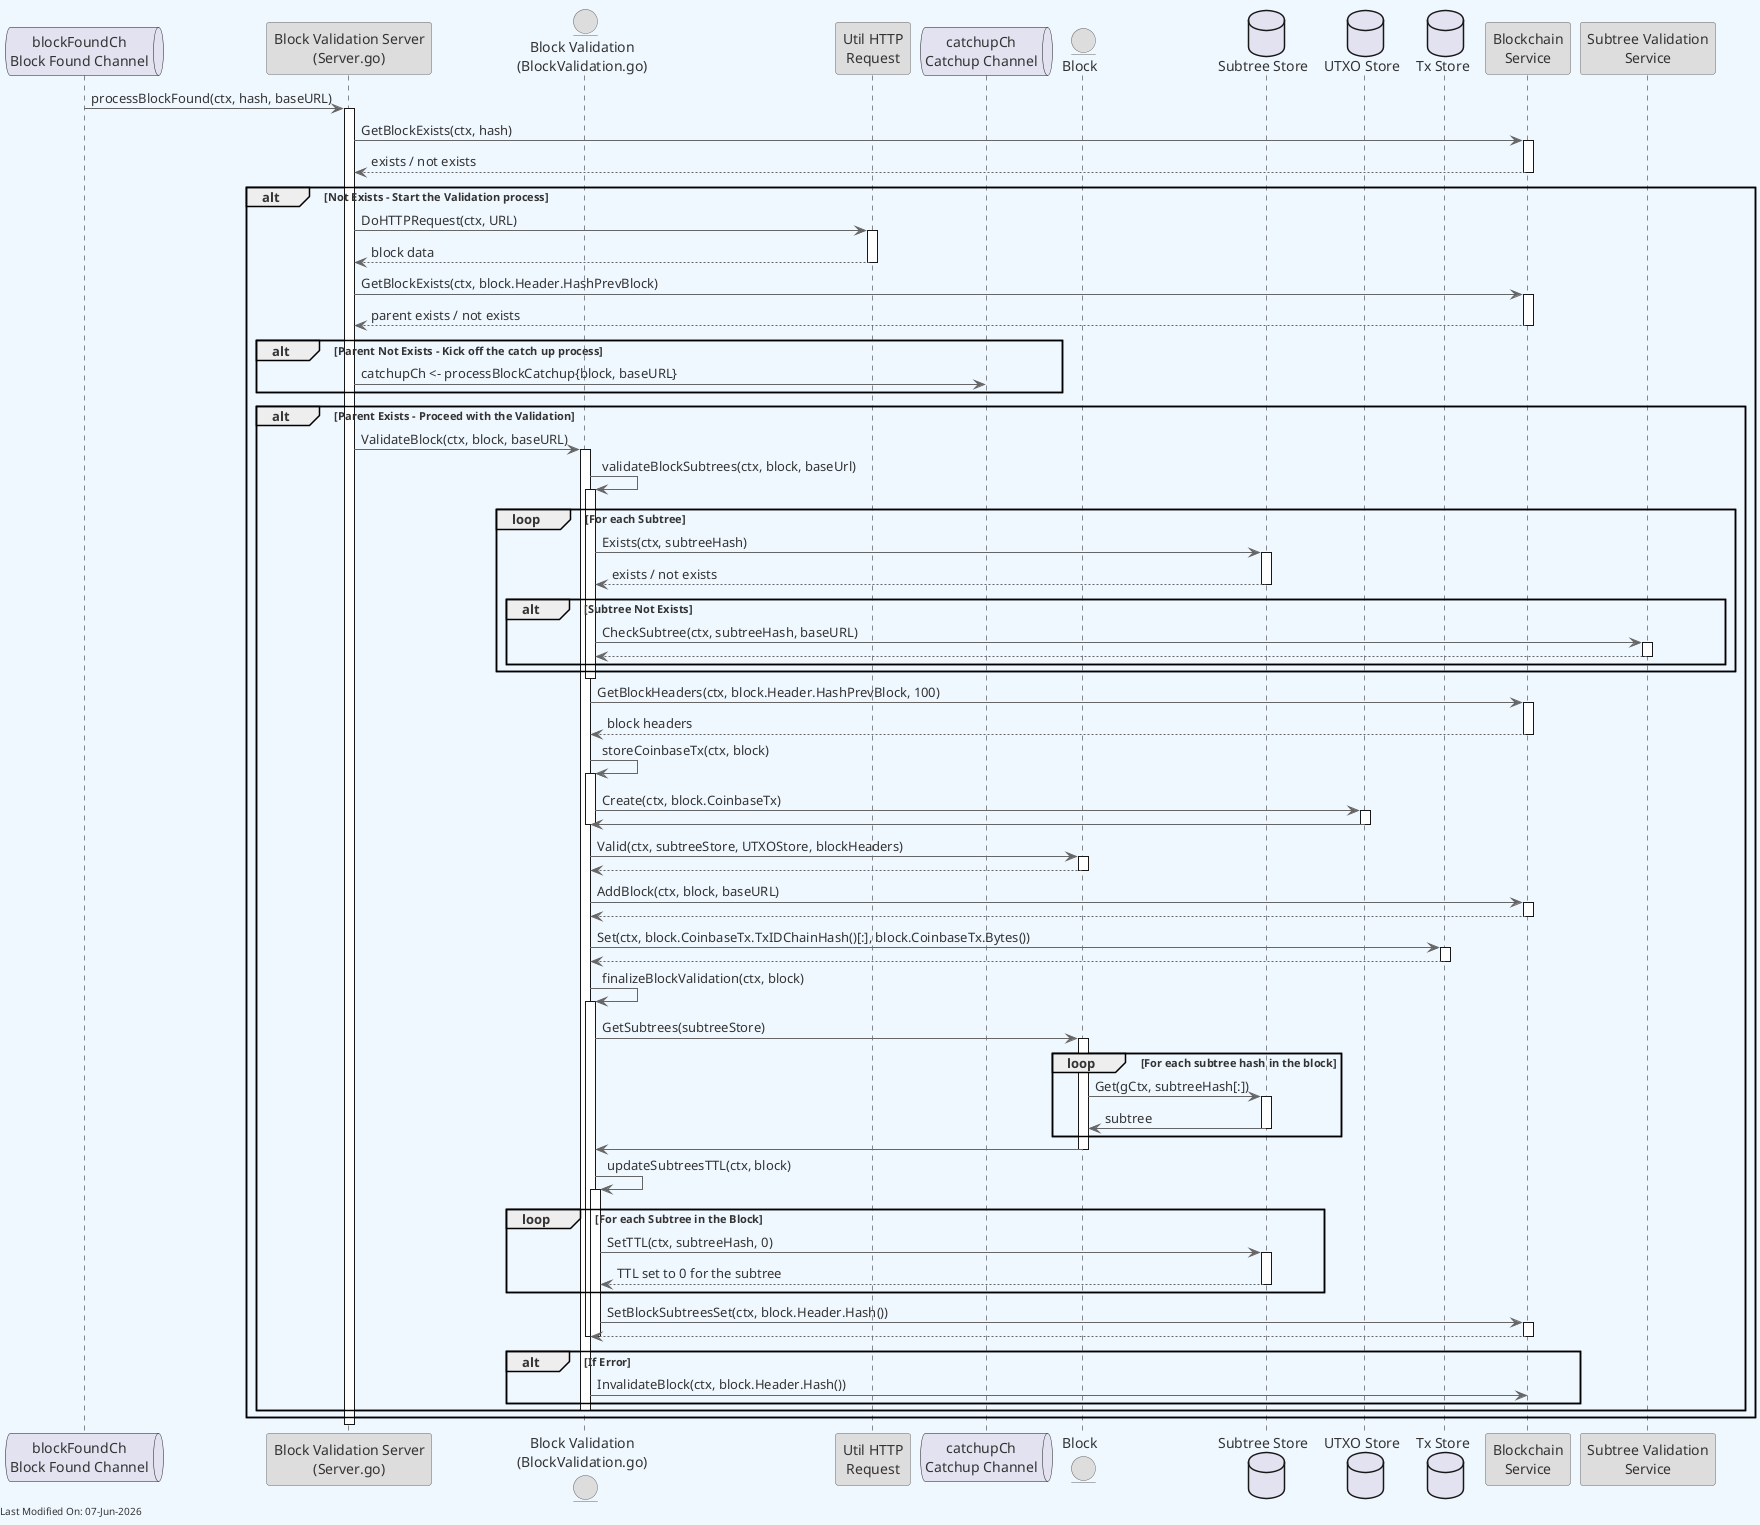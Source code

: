 @startuml
skinparam backgroundColor #F0F8FF
skinparam defaultFontColor #333333
skinparam arrowColor #666666

' Define borders for all elements
skinparam entity {
  BorderColor #666666
  BackgroundColor #DDDDDD
}

skinparam control {
  BorderColor #666666
  BackgroundColor #DDDDDD
}

skinparam participant {
  BorderColor #666666
  BackgroundColor #DDDDDD
}



queue "blockFoundCh\nBlock Found Channel" as BFC
participant "Block Validation Server\n(Server.go)" as BVS
entity "Block Validation\n(BlockValidation.go)" as BVVB
participant "Util HTTP\nRequest" as Util
queue "catchupCh\nCatchup Channel" as CCC
entity "Block" as Block
database "Subtree Store" as SubtreeStore
database "UTXO Store" as UTXOStore
database "Tx Store" as TxStore
participant "Blockchain\nService" as BC
participant "Subtree Validation\nService" as SVS

BFC -> BVS: processBlockFound(ctx, hash, baseURL)
activate BVS

BVS -> BC: GetBlockExists(ctx, hash)
activate BC
BC --> BVS: exists / not exists
deactivate BC

alt Not Exists - Start the Validation process
    BVS -> Util: DoHTTPRequest(ctx, URL)
    activate Util
    Util --> BVS: block data
    deactivate Util

    BVS -> BC: GetBlockExists(ctx, block.Header.HashPrevBlock)
    activate BC
    BC --> BVS: parent exists / not exists
    deactivate BC

    alt Parent Not Exists - Kick off the catch up process
        BVS -> CCC: catchupCh <- processBlockCatchup{block, baseURL}
    end

    alt Parent Exists - Proceed with the Validation

    BVS -> BVVB: ValidateBlock(ctx, block, baseURL)
    activate BVVB
    BVVB -> BVVB: validateBlockSubtrees(ctx, block, baseUrl)
    activate BVVB

    loop For each Subtree
       BVVB -> SubtreeStore: Exists(ctx, subtreeHash)
       activate SubtreeStore
       SubtreeStore --> BVVB: exists / not exists
       deactivate SubtreeStore

        alt Subtree Not Exists
           BVVB -> SVS: CheckSubtree(ctx, subtreeHash, baseURL)
           activate SVS
           SVS --> BVVB
           deactivate SVS
        end
    end

    deactivate BVVB

    BVVB -> BC: GetBlockHeaders(ctx, block.Header.HashPrevBlock, 100)
    activate BC
    BC --> BVVB: block headers
    deactivate BC

    BVVB -> BVVB: storeCoinbaseTx(ctx, block)
    activate BVVB
    BVVB -> UTXOStore: Create(ctx, block.CoinbaseTx)
    activate UTXOStore
    UTXOStore -> BVVB
    deactivate UTXOStore
    deactivate BVVB


    BVVB -> Block: Valid(ctx, subtreeStore, UTXOStore, blockHeaders)
    activate Block
    Block --> BVVB
    deactivate Block


    BVVB -> BC: AddBlock(ctx, block, baseURL)
    activate BC
    BC --> BVVB
    deactivate BC

    BVVB -> TxStore: Set(ctx, block.CoinbaseTx.TxIDChainHash()[:], block.CoinbaseTx.Bytes())
    activate TxStore
    TxStore --> BVVB
    deactivate TxStore



    BVVB -> BVVB: finalizeBlockValidation(ctx, block)
    activate BVVB
    BVVB -> Block: GetSubtrees(subtreeStore)
    activate Block
    loop For each subtree hash in the block
        Block -> SubtreeStore: Get(gCtx, subtreeHash[:])
        activate SubtreeStore
        SubtreeStore -> Block: subtree
        deactivate SubtreeStore
    end
    Block -> BVVB
    deactivate Block


    BVVB -> BVVB: updateSubtreesTTL(ctx, block)
    activate BVVB
    loop For each Subtree in the Block
        BVVB -> SubtreeStore: SetTTL(ctx, subtreeHash, 0)
        activate SubtreeStore
        SubtreeStore --> BVVB: TTL set to 0 for the subtree
        deactivate SubtreeStore
    end
    BVVB -> BC: SetBlockSubtreesSet(ctx, block.Header.Hash())
    activate BC
    BC --> BVVB
    deactivate BC
    deactivate BVVB

    deactivate BVVB

    alt If Error
    BVVB  -> BC: InvalidateBlock(ctx, block.Header.Hash())
    end
    deactivate BVVB
    end

end

deactivate BVS

left footer Last Modified On: %date("dd-MMM-yyyy")

@enduml
